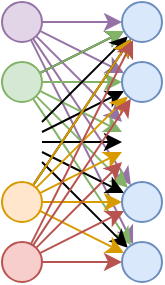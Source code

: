 <mxfile version="10.6.3" type="device"><diagram id="X5Dt0287yv_3w5hvKH5J" name="Page-1"><mxGraphModel dx="359" dy="321" grid="1" gridSize="10" guides="1" tooltips="1" connect="1" arrows="1" fold="1" page="1" pageScale="1" pageWidth="827" pageHeight="1169" math="0" shadow="0"><root><mxCell id="0"/><mxCell id="1" parent="0"/><mxCell id="2UBllt14jULIoEbeVU9K-11" style="rounded=0;orthogonalLoop=1;jettySize=auto;html=1;fillColor=#e1d5e7;strokeColor=#9673a6;" edge="1" parent="1" source="2UBllt14jULIoEbeVU9K-1" target="2UBllt14jULIoEbeVU9K-6"><mxGeometry relative="1" as="geometry"/></mxCell><mxCell id="2UBllt14jULIoEbeVU9K-12" style="rounded=0;orthogonalLoop=1;jettySize=auto;html=1;fillColor=#e1d5e7;strokeColor=#9673a6;" edge="1" parent="1" source="2UBllt14jULIoEbeVU9K-1" target="2UBllt14jULIoEbeVU9K-7"><mxGeometry relative="1" as="geometry"/></mxCell><mxCell id="2UBllt14jULIoEbeVU9K-13" style="edgeStyle=none;rounded=0;orthogonalLoop=1;jettySize=auto;html=1;fillColor=#e1d5e7;strokeColor=#9673a6;" edge="1" parent="1" source="2UBllt14jULIoEbeVU9K-1" target="2UBllt14jULIoEbeVU9K-8"><mxGeometry relative="1" as="geometry"/></mxCell><mxCell id="2UBllt14jULIoEbeVU9K-14" style="edgeStyle=none;rounded=0;orthogonalLoop=1;jettySize=auto;html=1;fillColor=#e1d5e7;strokeColor=#9673a6;" edge="1" parent="1" source="2UBllt14jULIoEbeVU9K-1" target="2UBllt14jULIoEbeVU9K-9"><mxGeometry relative="1" as="geometry"/></mxCell><mxCell id="2UBllt14jULIoEbeVU9K-15" style="edgeStyle=none;rounded=0;orthogonalLoop=1;jettySize=auto;html=1;fillColor=#e1d5e7;strokeColor=#9673a6;" edge="1" parent="1" source="2UBllt14jULIoEbeVU9K-1" target="2UBllt14jULIoEbeVU9K-10"><mxGeometry relative="1" as="geometry"/></mxCell><mxCell id="2UBllt14jULIoEbeVU9K-1" value="" style="ellipse;whiteSpace=wrap;html=1;aspect=fixed;fillColor=#e1d5e7;strokeColor=#9673a6;" vertex="1" parent="1"><mxGeometry x="160" y="240" width="20" height="20" as="geometry"/></mxCell><mxCell id="2UBllt14jULIoEbeVU9K-16" style="edgeStyle=none;rounded=0;orthogonalLoop=1;jettySize=auto;html=1;" edge="1" parent="1" source="2UBllt14jULIoEbeVU9K-2" target="2UBllt14jULIoEbeVU9K-6"><mxGeometry relative="1" as="geometry"/></mxCell><mxCell id="2UBllt14jULIoEbeVU9K-17" style="edgeStyle=none;rounded=0;orthogonalLoop=1;jettySize=auto;html=1;fillColor=#d5e8d4;strokeColor=#82b366;" edge="1" parent="1" source="2UBllt14jULIoEbeVU9K-2" target="2UBllt14jULIoEbeVU9K-7"><mxGeometry relative="1" as="geometry"/></mxCell><mxCell id="2UBllt14jULIoEbeVU9K-18" style="edgeStyle=none;rounded=0;orthogonalLoop=1;jettySize=auto;html=1;fillColor=#d5e8d4;strokeColor=#82b366;" edge="1" parent="1" source="2UBllt14jULIoEbeVU9K-2" target="2UBllt14jULIoEbeVU9K-8"><mxGeometry relative="1" as="geometry"/></mxCell><mxCell id="2UBllt14jULIoEbeVU9K-19" style="edgeStyle=none;rounded=0;orthogonalLoop=1;jettySize=auto;html=1;fillColor=#d5e8d4;strokeColor=#82b366;" edge="1" parent="1" source="2UBllt14jULIoEbeVU9K-2" target="2UBllt14jULIoEbeVU9K-9"><mxGeometry relative="1" as="geometry"/></mxCell><mxCell id="2UBllt14jULIoEbeVU9K-20" style="edgeStyle=none;rounded=0;orthogonalLoop=1;jettySize=auto;html=1;fillColor=#d5e8d4;strokeColor=#82b366;" edge="1" parent="1" source="2UBllt14jULIoEbeVU9K-2" target="2UBllt14jULIoEbeVU9K-10"><mxGeometry relative="1" as="geometry"/></mxCell><mxCell id="2UBllt14jULIoEbeVU9K-21" style="edgeStyle=none;rounded=0;orthogonalLoop=1;jettySize=auto;html=1;fillColor=#d5e8d4;strokeColor=#82b366;" edge="1" parent="1" source="2UBllt14jULIoEbeVU9K-2" target="2UBllt14jULIoEbeVU9K-6"><mxGeometry relative="1" as="geometry"/></mxCell><mxCell id="2UBllt14jULIoEbeVU9K-2" value="" style="ellipse;whiteSpace=wrap;html=1;aspect=fixed;fillColor=#d5e8d4;strokeColor=#82b366;" vertex="1" parent="1"><mxGeometry x="160" y="270" width="20" height="20" as="geometry"/></mxCell><mxCell id="2UBllt14jULIoEbeVU9K-22" style="edgeStyle=none;rounded=0;orthogonalLoop=1;jettySize=auto;html=1;" edge="1" parent="1" source="2UBllt14jULIoEbeVU9K-3" target="2UBllt14jULIoEbeVU9K-6"><mxGeometry relative="1" as="geometry"/></mxCell><mxCell id="2UBllt14jULIoEbeVU9K-23" style="edgeStyle=none;rounded=0;orthogonalLoop=1;jettySize=auto;html=1;" edge="1" parent="1" source="2UBllt14jULIoEbeVU9K-3" target="2UBllt14jULIoEbeVU9K-7"><mxGeometry relative="1" as="geometry"/></mxCell><mxCell id="2UBllt14jULIoEbeVU9K-24" style="edgeStyle=none;rounded=0;orthogonalLoop=1;jettySize=auto;html=1;" edge="1" parent="1" source="2UBllt14jULIoEbeVU9K-3" target="2UBllt14jULIoEbeVU9K-8"><mxGeometry relative="1" as="geometry"/></mxCell><mxCell id="2UBllt14jULIoEbeVU9K-26" style="edgeStyle=none;rounded=0;orthogonalLoop=1;jettySize=auto;html=1;" edge="1" parent="1" source="2UBllt14jULIoEbeVU9K-3" target="2UBllt14jULIoEbeVU9K-9"><mxGeometry relative="1" as="geometry"/></mxCell><mxCell id="2UBllt14jULIoEbeVU9K-27" style="edgeStyle=none;rounded=0;orthogonalLoop=1;jettySize=auto;html=1;" edge="1" parent="1" source="2UBllt14jULIoEbeVU9K-3" target="2UBllt14jULIoEbeVU9K-10"><mxGeometry relative="1" as="geometry"/></mxCell><mxCell id="2UBllt14jULIoEbeVU9K-3" value="" style="shape=image;html=1;verticalAlign=top;verticalLabelPosition=bottom;labelBackgroundColor=#ffffff;imageAspect=0;aspect=fixed;image=https://cdn0.iconfinder.com/data/icons/zondicons/20/dots-horizontal-triple-128.png;fillColor=#dae8fc;strokeColor=#6c8ebf;" vertex="1" parent="1"><mxGeometry x="160" y="300" width="20" height="20" as="geometry"/></mxCell><mxCell id="2UBllt14jULIoEbeVU9K-28" style="edgeStyle=none;rounded=0;orthogonalLoop=1;jettySize=auto;html=1;" edge="1" parent="1" source="2UBllt14jULIoEbeVU9K-4" target="2UBllt14jULIoEbeVU9K-6"><mxGeometry relative="1" as="geometry"/></mxCell><mxCell id="2UBllt14jULIoEbeVU9K-29" style="edgeStyle=none;rounded=0;orthogonalLoop=1;jettySize=auto;html=1;fillColor=#ffe6cc;strokeColor=#d79b00;" edge="1" parent="1" source="2UBllt14jULIoEbeVU9K-4" target="2UBllt14jULIoEbeVU9K-6"><mxGeometry relative="1" as="geometry"/></mxCell><mxCell id="2UBllt14jULIoEbeVU9K-30" style="edgeStyle=none;rounded=0;orthogonalLoop=1;jettySize=auto;html=1;fillColor=#ffe6cc;strokeColor=#d79b00;" edge="1" parent="1" source="2UBllt14jULIoEbeVU9K-4" target="2UBllt14jULIoEbeVU9K-7"><mxGeometry relative="1" as="geometry"/></mxCell><mxCell id="2UBllt14jULIoEbeVU9K-31" style="edgeStyle=none;rounded=0;orthogonalLoop=1;jettySize=auto;html=1;fillColor=#ffe6cc;strokeColor=#d79b00;" edge="1" parent="1" source="2UBllt14jULIoEbeVU9K-4" target="2UBllt14jULIoEbeVU9K-8"><mxGeometry relative="1" as="geometry"/></mxCell><mxCell id="2UBllt14jULIoEbeVU9K-32" style="edgeStyle=none;rounded=0;orthogonalLoop=1;jettySize=auto;html=1;fillColor=#ffe6cc;strokeColor=#d79b00;" edge="1" parent="1" source="2UBllt14jULIoEbeVU9K-4" target="2UBllt14jULIoEbeVU9K-9"><mxGeometry relative="1" as="geometry"/></mxCell><mxCell id="2UBllt14jULIoEbeVU9K-33" style="edgeStyle=none;rounded=0;orthogonalLoop=1;jettySize=auto;html=1;fillColor=#ffe6cc;strokeColor=#d79b00;" edge="1" parent="1" source="2UBllt14jULIoEbeVU9K-4" target="2UBllt14jULIoEbeVU9K-10"><mxGeometry relative="1" as="geometry"/></mxCell><mxCell id="2UBllt14jULIoEbeVU9K-4" value="" style="ellipse;whiteSpace=wrap;html=1;aspect=fixed;fillColor=#ffe6cc;strokeColor=#d79b00;" vertex="1" parent="1"><mxGeometry x="160" y="330" width="20" height="20" as="geometry"/></mxCell><mxCell id="2UBllt14jULIoEbeVU9K-34" style="edgeStyle=none;rounded=0;orthogonalLoop=1;jettySize=auto;html=1;fillColor=#f8cecc;strokeColor=#b85450;" edge="1" parent="1" source="2UBllt14jULIoEbeVU9K-5" target="2UBllt14jULIoEbeVU9K-6"><mxGeometry relative="1" as="geometry"/></mxCell><mxCell id="2UBllt14jULIoEbeVU9K-35" style="edgeStyle=none;rounded=0;orthogonalLoop=1;jettySize=auto;html=1;fillColor=#f8cecc;strokeColor=#b85450;" edge="1" parent="1" source="2UBllt14jULIoEbeVU9K-5" target="2UBllt14jULIoEbeVU9K-7"><mxGeometry relative="1" as="geometry"/></mxCell><mxCell id="2UBllt14jULIoEbeVU9K-36" style="edgeStyle=none;rounded=0;orthogonalLoop=1;jettySize=auto;html=1;fillColor=#f8cecc;strokeColor=#b85450;" edge="1" parent="1" source="2UBllt14jULIoEbeVU9K-5" target="2UBllt14jULIoEbeVU9K-8"><mxGeometry relative="1" as="geometry"/></mxCell><mxCell id="2UBllt14jULIoEbeVU9K-37" style="edgeStyle=none;rounded=0;orthogonalLoop=1;jettySize=auto;html=1;fillColor=#f8cecc;strokeColor=#b85450;" edge="1" parent="1" source="2UBllt14jULIoEbeVU9K-5" target="2UBllt14jULIoEbeVU9K-9"><mxGeometry relative="1" as="geometry"/></mxCell><mxCell id="2UBllt14jULIoEbeVU9K-38" style="edgeStyle=none;rounded=0;orthogonalLoop=1;jettySize=auto;html=1;fillColor=#f8cecc;strokeColor=#b85450;" edge="1" parent="1" source="2UBllt14jULIoEbeVU9K-5" target="2UBllt14jULIoEbeVU9K-10"><mxGeometry relative="1" as="geometry"/></mxCell><mxCell id="2UBllt14jULIoEbeVU9K-5" value="" style="ellipse;whiteSpace=wrap;html=1;aspect=fixed;fillColor=#f8cecc;strokeColor=#b85450;" vertex="1" parent="1"><mxGeometry x="160" y="360" width="20" height="20" as="geometry"/></mxCell><mxCell id="2UBllt14jULIoEbeVU9K-6" value="" style="ellipse;whiteSpace=wrap;html=1;aspect=fixed;fillColor=#dae8fc;strokeColor=#6c8ebf;" vertex="1" parent="1"><mxGeometry x="220" y="240" width="20" height="20" as="geometry"/></mxCell><mxCell id="2UBllt14jULIoEbeVU9K-7" value="" style="ellipse;whiteSpace=wrap;html=1;aspect=fixed;fillColor=#dae8fc;strokeColor=#6c8ebf;" vertex="1" parent="1"><mxGeometry x="220" y="270" width="20" height="20" as="geometry"/></mxCell><mxCell id="2UBllt14jULIoEbeVU9K-8" value="" style="shape=image;html=1;verticalAlign=top;verticalLabelPosition=bottom;labelBackgroundColor=#ffffff;imageAspect=0;aspect=fixed;image=https://cdn0.iconfinder.com/data/icons/zondicons/20/dots-horizontal-triple-128.png;fillColor=#dae8fc;strokeColor=#6c8ebf;" vertex="1" parent="1"><mxGeometry x="220" y="300" width="20" height="20" as="geometry"/></mxCell><mxCell id="2UBllt14jULIoEbeVU9K-9" value="" style="ellipse;whiteSpace=wrap;html=1;aspect=fixed;fillColor=#dae8fc;strokeColor=#6c8ebf;" vertex="1" parent="1"><mxGeometry x="220" y="330" width="20" height="20" as="geometry"/></mxCell><mxCell id="2UBllt14jULIoEbeVU9K-10" value="" style="ellipse;whiteSpace=wrap;html=1;aspect=fixed;fillColor=#dae8fc;strokeColor=#6c8ebf;" vertex="1" parent="1"><mxGeometry x="220" y="360" width="20" height="20" as="geometry"/></mxCell></root></mxGraphModel></diagram></mxfile>